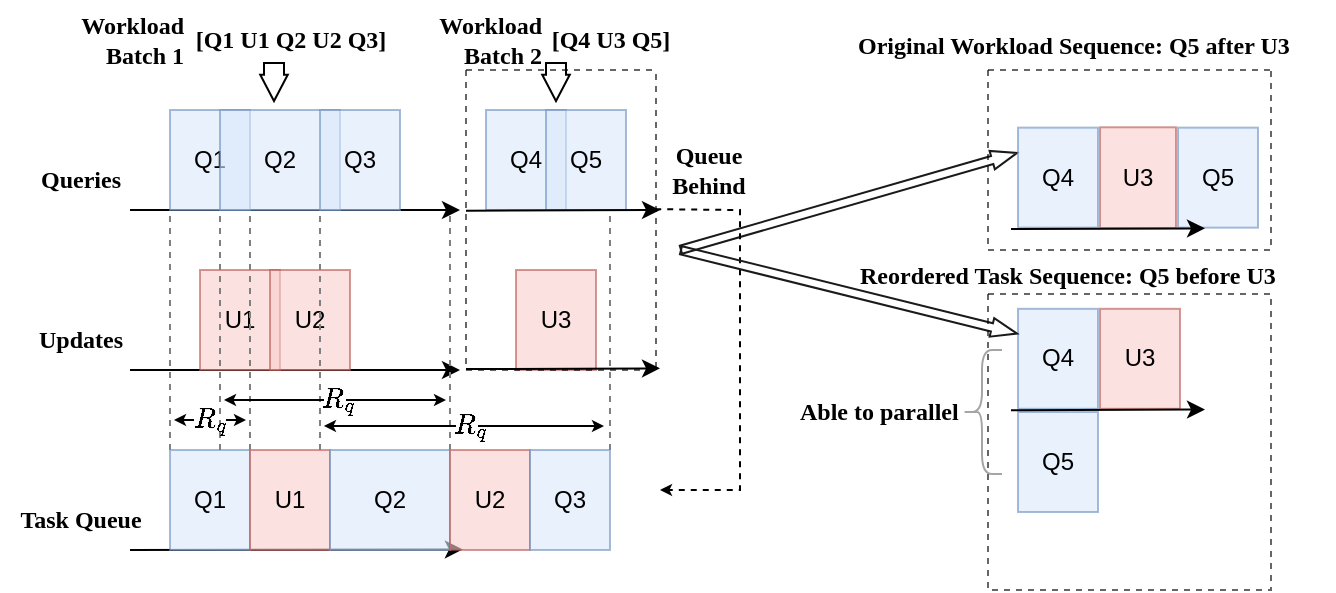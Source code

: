 <mxfile version="20.3.3" type="github">
  <diagram id="Bx-xNaHaK0agXE2F0XZd" name="第 1 页">
    <mxGraphModel dx="741" dy="408" grid="1" gridSize="10" guides="1" tooltips="1" connect="1" arrows="1" fold="1" page="1" pageScale="1" pageWidth="827" pageHeight="583" math="1" shadow="0">
      <root>
        <mxCell id="0" />
        <mxCell id="1" parent="0" />
        <mxCell id="VoCDYV5BWMh_LhJW3Wjn-1" value="" style="endArrow=classic;html=1;rounded=0;" parent="1" edge="1">
          <mxGeometry width="50" height="50" relative="1" as="geometry">
            <mxPoint x="131" y="160" as="sourcePoint" />
            <mxPoint x="296" y="160" as="targetPoint" />
          </mxGeometry>
        </mxCell>
        <mxCell id="VoCDYV5BWMh_LhJW3Wjn-2" value="" style="endArrow=classic;html=1;rounded=0;" parent="1" edge="1">
          <mxGeometry width="50" height="50" relative="1" as="geometry">
            <mxPoint x="131" y="240" as="sourcePoint" />
            <mxPoint x="296" y="240" as="targetPoint" />
          </mxGeometry>
        </mxCell>
        <mxCell id="VoCDYV5BWMh_LhJW3Wjn-7" value="U1" style="rounded=0;whiteSpace=wrap;html=1;fillColor=#f8cecc;strokeColor=#b85450;opacity=60;" parent="1" vertex="1">
          <mxGeometry x="166" y="190" width="40" height="50" as="geometry" />
        </mxCell>
        <mxCell id="VoCDYV5BWMh_LhJW3Wjn-8" value="U2" style="rounded=0;whiteSpace=wrap;html=1;fillColor=#f8cecc;strokeColor=#b85450;opacity=60;" parent="1" vertex="1">
          <mxGeometry x="201" y="190" width="40" height="50" as="geometry" />
        </mxCell>
        <mxCell id="VoCDYV5BWMh_LhJW3Wjn-11" value="" style="endArrow=classic;html=1;rounded=0;entryX=0.161;entryY=0.994;entryDx=0;entryDy=0;entryPerimeter=0;" parent="1" edge="1" target="4jKrsYHHsN8ylwv_VJGM-10">
          <mxGeometry width="50" height="50" relative="1" as="geometry">
            <mxPoint x="131" y="330" as="sourcePoint" />
            <mxPoint x="411" y="330" as="targetPoint" />
          </mxGeometry>
        </mxCell>
        <mxCell id="VoCDYV5BWMh_LhJW3Wjn-17" value="" style="endArrow=none;dashed=1;html=1;strokeWidth=1;rounded=0;entryX=0;entryY=1;entryDx=0;entryDy=0;exitX=0;exitY=0;exitDx=0;exitDy=0;strokeColor=#808080;" parent="1" edge="1">
          <mxGeometry width="50" height="50" relative="1" as="geometry">
            <mxPoint x="151" y="280" as="sourcePoint" />
            <mxPoint x="151" y="160" as="targetPoint" />
          </mxGeometry>
        </mxCell>
        <mxCell id="VoCDYV5BWMh_LhJW3Wjn-82" value="&lt;font face=&quot;Times New Roman&quot;&gt;Queries&lt;/font&gt;" style="text;html=1;resizable=0;autosize=1;align=center;verticalAlign=middle;points=[];fillColor=none;strokeColor=none;rounded=0;fontStyle=1" parent="1" vertex="1">
          <mxGeometry x="76" y="130" width="60" height="30" as="geometry" />
        </mxCell>
        <mxCell id="VoCDYV5BWMh_LhJW3Wjn-83" value="&lt;font face=&quot;Times New Roman&quot;&gt;Updates&lt;/font&gt;" style="text;html=1;resizable=0;autosize=1;align=center;verticalAlign=middle;points=[];fillColor=none;strokeColor=none;rounded=0;fontStyle=1" parent="1" vertex="1">
          <mxGeometry x="71" y="210" width="70" height="30" as="geometry" />
        </mxCell>
        <mxCell id="VoCDYV5BWMh_LhJW3Wjn-84" value="&lt;font face=&quot;Times New Roman&quot;&gt;Task Queue&lt;/font&gt;" style="text;html=1;resizable=0;autosize=1;align=center;verticalAlign=middle;points=[];fillColor=none;strokeColor=none;rounded=0;fontStyle=1" parent="1" vertex="1">
          <mxGeometry x="66" y="300" width="80" height="30" as="geometry" />
        </mxCell>
        <mxCell id="VoCDYV5BWMh_LhJW3Wjn-85" value="" style="shape=flexArrow;endArrow=classic;html=1;rounded=0;fontFamily=Times New Roman;strokeColor=#1A1A1A;strokeWidth=1;endSize=3.977;startSize=10;endWidth=4.375;entryX=0;entryY=0.25;entryDx=0;entryDy=0;width=4.186;" parent="1" edge="1" target="4jKrsYHHsN8ylwv_VJGM-89">
          <mxGeometry width="50" height="50" relative="1" as="geometry">
            <mxPoint x="406" y="180" as="sourcePoint" />
            <mxPoint x="546" y="140" as="targetPoint" />
          </mxGeometry>
        </mxCell>
        <mxCell id="4jKrsYHHsN8ylwv_VJGM-1" value="&lt;font face=&quot;Times New Roman&quot;&gt;Workload&amp;nbsp;&lt;br&gt;Batch 1&amp;nbsp;&lt;/font&gt;" style="text;html=1;resizable=0;autosize=1;align=right;verticalAlign=middle;points=[];fillColor=none;strokeColor=none;rounded=0;fontStyle=1" vertex="1" parent="1">
          <mxGeometry x="82" y="55" width="80" height="40" as="geometry" />
        </mxCell>
        <mxCell id="4jKrsYHHsN8ylwv_VJGM-2" value="&lt;font style=&quot;font-size: 12px;&quot; face=&quot;Times New Roman&quot;&gt;[Q1 U1 Q2 U2 Q3]&lt;/font&gt;" style="text;html=1;resizable=0;autosize=1;align=center;verticalAlign=middle;points=[];fillColor=none;strokeColor=none;rounded=0;fontStyle=1" vertex="1" parent="1">
          <mxGeometry x="151" y="60" width="120" height="30" as="geometry" />
        </mxCell>
        <mxCell id="4jKrsYHHsN8ylwv_VJGM-6" value="Q1" style="rounded=0;whiteSpace=wrap;html=1;fillColor=#dae8fc;strokeColor=#6c8ebf;opacity=60;" vertex="1" parent="1">
          <mxGeometry x="151" y="110" width="40" height="50" as="geometry" />
        </mxCell>
        <mxCell id="4jKrsYHHsN8ylwv_VJGM-4" value="Q2" style="rounded=0;whiteSpace=wrap;html=1;fillColor=#dae8fc;strokeColor=#6c8ebf;opacity=60;" vertex="1" parent="1">
          <mxGeometry x="176" y="110" width="60" height="50" as="geometry" />
        </mxCell>
        <mxCell id="VoCDYV5BWMh_LhJW3Wjn-4" value="Q3" style="rounded=0;whiteSpace=wrap;html=1;fillColor=#dae8fc;strokeColor=#6c8ebf;opacity=60;" parent="1" vertex="1">
          <mxGeometry x="226" y="110" width="40" height="50" as="geometry" />
        </mxCell>
        <mxCell id="4jKrsYHHsN8ylwv_VJGM-7" value="Q1" style="rounded=0;whiteSpace=wrap;html=1;fillColor=#dae8fc;strokeColor=#6c8ebf;opacity=60;" vertex="1" parent="1">
          <mxGeometry x="151" y="280" width="40" height="50" as="geometry" />
        </mxCell>
        <mxCell id="4jKrsYHHsN8ylwv_VJGM-8" value="U1" style="rounded=0;whiteSpace=wrap;html=1;fillColor=#f8cecc;strokeColor=#b85450;opacity=60;" vertex="1" parent="1">
          <mxGeometry x="191" y="280" width="40" height="50" as="geometry" />
        </mxCell>
        <mxCell id="4jKrsYHHsN8ylwv_VJGM-9" value="Q2" style="rounded=0;whiteSpace=wrap;html=1;fillColor=#dae8fc;strokeColor=#6c8ebf;opacity=60;" vertex="1" parent="1">
          <mxGeometry x="231" y="280" width="60" height="50" as="geometry" />
        </mxCell>
        <mxCell id="4jKrsYHHsN8ylwv_VJGM-10" value="U2" style="rounded=0;whiteSpace=wrap;html=1;fillColor=#f8cecc;strokeColor=#b85450;opacity=60;" vertex="1" parent="1">
          <mxGeometry x="291" y="280" width="40" height="50" as="geometry" />
        </mxCell>
        <mxCell id="4jKrsYHHsN8ylwv_VJGM-11" value="Q3" style="rounded=0;whiteSpace=wrap;html=1;fillColor=#dae8fc;strokeColor=#6c8ebf;opacity=60;" vertex="1" parent="1">
          <mxGeometry x="331" y="280" width="40" height="50" as="geometry" />
        </mxCell>
        <mxCell id="4jKrsYHHsN8ylwv_VJGM-12" value="" style="endArrow=none;dashed=1;html=1;strokeWidth=1;rounded=0;entryX=0;entryY=1;entryDx=0;entryDy=0;exitX=0;exitY=0;exitDx=0;exitDy=0;strokeColor=#808080;" edge="1" parent="1">
          <mxGeometry width="50" height="50" relative="1" as="geometry">
            <mxPoint x="176" y="280" as="sourcePoint" />
            <mxPoint x="176" y="160" as="targetPoint" />
          </mxGeometry>
        </mxCell>
        <mxCell id="4jKrsYHHsN8ylwv_VJGM-13" value="" style="endArrow=none;dashed=1;html=1;strokeWidth=1;rounded=0;entryX=0;entryY=1;entryDx=0;entryDy=0;exitX=0;exitY=0;exitDx=0;exitDy=0;strokeColor=#808080;" edge="1" parent="1">
          <mxGeometry width="50" height="50" relative="1" as="geometry">
            <mxPoint x="226" y="280" as="sourcePoint" />
            <mxPoint x="226" y="160" as="targetPoint" />
          </mxGeometry>
        </mxCell>
        <mxCell id="4jKrsYHHsN8ylwv_VJGM-14" value="" style="endArrow=none;dashed=1;html=1;strokeWidth=1;rounded=0;entryX=0;entryY=1;entryDx=0;entryDy=0;exitX=0;exitY=0;exitDx=0;exitDy=0;strokeColor=#808080;" edge="1" parent="1">
          <mxGeometry width="50" height="50" relative="1" as="geometry">
            <mxPoint x="191" y="280" as="sourcePoint" />
            <mxPoint x="191" y="160" as="targetPoint" />
          </mxGeometry>
        </mxCell>
        <mxCell id="4jKrsYHHsN8ylwv_VJGM-15" value="" style="endArrow=none;dashed=1;html=1;strokeWidth=1;rounded=0;entryX=0;entryY=1;entryDx=0;entryDy=0;exitX=0;exitY=0;exitDx=0;exitDy=0;strokeColor=#808080;" edge="1" parent="1">
          <mxGeometry width="50" height="50" relative="1" as="geometry">
            <mxPoint x="291" y="280" as="sourcePoint" />
            <mxPoint x="291" y="160" as="targetPoint" />
          </mxGeometry>
        </mxCell>
        <mxCell id="4jKrsYHHsN8ylwv_VJGM-16" value="" style="endArrow=none;dashed=1;html=1;strokeWidth=1;rounded=0;entryX=0;entryY=1;entryDx=0;entryDy=0;exitX=0;exitY=0;exitDx=0;exitDy=0;strokeColor=#808080;" edge="1" parent="1">
          <mxGeometry width="50" height="50" relative="1" as="geometry">
            <mxPoint x="371" y="280" as="sourcePoint" />
            <mxPoint x="371" y="160" as="targetPoint" />
          </mxGeometry>
        </mxCell>
        <mxCell id="4jKrsYHHsN8ylwv_VJGM-20" value="$$R_q$$" style="text;html=1;resizable=0;autosize=1;align=center;verticalAlign=middle;points=[];fillColor=none;strokeColor=none;rounded=0;" vertex="1" parent="1">
          <mxGeometry x="136" y="250" width="70" height="30" as="geometry" />
        </mxCell>
        <mxCell id="4jKrsYHHsN8ylwv_VJGM-22" value="" style="endArrow=classic;html=1;rounded=0;endSize=3;strokeWidth=1;jumpSize=6;startSize=6;" edge="1" parent="1">
          <mxGeometry width="50" height="50" relative="1" as="geometry">
            <mxPoint x="163" y="265" as="sourcePoint" />
            <mxPoint x="153" y="265" as="targetPoint" />
          </mxGeometry>
        </mxCell>
        <mxCell id="4jKrsYHHsN8ylwv_VJGM-25" value="" style="endArrow=classic;html=1;rounded=0;endSize=3;strokeWidth=1;" edge="1" parent="1">
          <mxGeometry width="50" height="50" relative="1" as="geometry">
            <mxPoint x="179" y="265.0" as="sourcePoint" />
            <mxPoint x="189" y="265" as="targetPoint" />
          </mxGeometry>
        </mxCell>
        <mxCell id="4jKrsYHHsN8ylwv_VJGM-26" value="$$R_q$$" style="text;html=1;resizable=0;autosize=1;align=center;verticalAlign=middle;points=[];fillColor=none;strokeColor=none;rounded=0;" vertex="1" parent="1">
          <mxGeometry x="200" y="240" width="70" height="30" as="geometry" />
        </mxCell>
        <mxCell id="4jKrsYHHsN8ylwv_VJGM-28" value="" style="endArrow=classic;html=1;rounded=0;endSize=3;strokeWidth=1;" edge="1" parent="1">
          <mxGeometry width="50" height="50" relative="1" as="geometry">
            <mxPoint x="228" y="255" as="sourcePoint" />
            <mxPoint x="178" y="255.0" as="targetPoint" />
          </mxGeometry>
        </mxCell>
        <mxCell id="4jKrsYHHsN8ylwv_VJGM-29" value="" style="endArrow=classic;html=1;rounded=0;endSize=3;strokeWidth=1;" edge="1" parent="1">
          <mxGeometry width="50" height="50" relative="1" as="geometry">
            <mxPoint x="239" y="255.0" as="sourcePoint" />
            <mxPoint x="289" y="255" as="targetPoint" />
          </mxGeometry>
        </mxCell>
        <mxCell id="4jKrsYHHsN8ylwv_VJGM-30" value="$$R_q$$" style="text;html=1;resizable=0;autosize=1;align=center;verticalAlign=middle;points=[];fillColor=none;strokeColor=none;rounded=0;" vertex="1" parent="1">
          <mxGeometry x="266" y="253" width="70" height="30" as="geometry" />
        </mxCell>
        <mxCell id="4jKrsYHHsN8ylwv_VJGM-31" value="" style="endArrow=classic;html=1;rounded=0;endSize=3;strokeWidth=1;entryX=0.371;entryY=0.933;entryDx=0;entryDy=0;entryPerimeter=0;" edge="1" parent="1">
          <mxGeometry width="50" height="50" relative="1" as="geometry">
            <mxPoint x="294" y="268" as="sourcePoint" />
            <mxPoint x="227.97" y="267.99" as="targetPoint" />
          </mxGeometry>
        </mxCell>
        <mxCell id="4jKrsYHHsN8ylwv_VJGM-32" value="" style="endArrow=classic;html=1;rounded=0;endSize=3;strokeWidth=1;" edge="1" parent="1">
          <mxGeometry width="50" height="50" relative="1" as="geometry">
            <mxPoint x="305" y="268.0" as="sourcePoint" />
            <mxPoint x="368" y="268" as="targetPoint" />
          </mxGeometry>
        </mxCell>
        <mxCell id="4jKrsYHHsN8ylwv_VJGM-33" value="Q4" style="rounded=0;whiteSpace=wrap;html=1;fillColor=#dae8fc;strokeColor=#6c8ebf;opacity=60;" vertex="1" parent="1">
          <mxGeometry x="309" y="110" width="40" height="50" as="geometry" />
        </mxCell>
        <mxCell id="4jKrsYHHsN8ylwv_VJGM-34" value="Q5" style="rounded=0;whiteSpace=wrap;html=1;fillColor=#dae8fc;strokeColor=#6c8ebf;opacity=60;" vertex="1" parent="1">
          <mxGeometry x="339" y="110" width="40" height="50" as="geometry" />
        </mxCell>
        <mxCell id="4jKrsYHHsN8ylwv_VJGM-35" value="U3" style="rounded=0;whiteSpace=wrap;html=1;fillColor=#f8cecc;strokeColor=#b85450;opacity=60;" vertex="1" parent="1">
          <mxGeometry x="324" y="190" width="40" height="50" as="geometry" />
        </mxCell>
        <mxCell id="4jKrsYHHsN8ylwv_VJGM-36" value="&lt;font face=&quot;Times New Roman&quot;&gt;Workload&lt;br&gt;Batch 2&lt;br&gt;&lt;/font&gt;" style="text;html=1;resizable=0;autosize=1;align=right;verticalAlign=middle;points=[];fillColor=none;strokeColor=none;rounded=0;fontStyle=1" vertex="1" parent="1">
          <mxGeometry x="268" y="55" width="70" height="40" as="geometry" />
        </mxCell>
        <mxCell id="4jKrsYHHsN8ylwv_VJGM-37" value="" style="shape=flexArrow;endArrow=classic;html=1;rounded=0;fontSize=12;startSize=6;endSize=4.048;jumpSize=6;endWidth=2.759;" edge="1" parent="1">
          <mxGeometry width="50" height="50" relative="1" as="geometry">
            <mxPoint x="344" y="86" as="sourcePoint" />
            <mxPoint x="344" y="106" as="targetPoint" />
          </mxGeometry>
        </mxCell>
        <mxCell id="4jKrsYHHsN8ylwv_VJGM-38" value="" style="shape=flexArrow;endArrow=classic;html=1;rounded=0;fontSize=12;startSize=6;endSize=4.048;jumpSize=6;endWidth=2.759;" edge="1" parent="1">
          <mxGeometry width="50" height="50" relative="1" as="geometry">
            <mxPoint x="203.0" y="86" as="sourcePoint" />
            <mxPoint x="203.0" y="106" as="targetPoint" />
          </mxGeometry>
        </mxCell>
        <mxCell id="4jKrsYHHsN8ylwv_VJGM-39" value="" style="swimlane;startSize=0;strokeColor=default;fontSize=12;opacity=60;dashed=1;" vertex="1" parent="1">
          <mxGeometry x="299" y="90" width="95" height="150" as="geometry" />
        </mxCell>
        <mxCell id="4jKrsYHHsN8ylwv_VJGM-84" value="" style="endArrow=classic;html=1;rounded=0;" edge="1" parent="4jKrsYHHsN8ylwv_VJGM-39">
          <mxGeometry width="50" height="50" relative="1" as="geometry">
            <mxPoint y="149.52" as="sourcePoint" />
            <mxPoint x="97" y="149.17" as="targetPoint" />
          </mxGeometry>
        </mxCell>
        <mxCell id="4jKrsYHHsN8ylwv_VJGM-40" value="" style="endArrow=classic;html=1;rounded=0;fontSize=12;startSize=6;endSize=3;jumpSize=6;exitX=0.996;exitY=0.464;exitDx=0;exitDy=0;exitPerimeter=0;dashed=1;" edge="1" parent="1" source="4jKrsYHHsN8ylwv_VJGM-39">
          <mxGeometry width="50" height="50" relative="1" as="geometry">
            <mxPoint x="296" y="270" as="sourcePoint" />
            <mxPoint x="396" y="300" as="targetPoint" />
            <Array as="points">
              <mxPoint x="436" y="160" />
              <mxPoint x="436" y="300" />
            </Array>
          </mxGeometry>
        </mxCell>
        <mxCell id="4jKrsYHHsN8ylwv_VJGM-41" value="&lt;font face=&quot;Times New Roman&quot;&gt;Queue &lt;br&gt;Behind&lt;/font&gt;" style="text;html=1;resizable=0;autosize=1;align=center;verticalAlign=middle;points=[];fillColor=none;strokeColor=none;rounded=0;fontStyle=1" vertex="1" parent="1">
          <mxGeometry x="390" y="120" width="60" height="40" as="geometry" />
        </mxCell>
        <mxCell id="4jKrsYHHsN8ylwv_VJGM-44" value="U3" style="rounded=0;whiteSpace=wrap;html=1;fillColor=#f8cecc;strokeColor=#b85450;opacity=60;" vertex="1" parent="1">
          <mxGeometry x="616" y="209.41" width="40" height="50" as="geometry" />
        </mxCell>
        <mxCell id="4jKrsYHHsN8ylwv_VJGM-53" value="Q4" style="rounded=0;whiteSpace=wrap;html=1;fillColor=#dae8fc;strokeColor=#6c8ebf;opacity=60;" vertex="1" parent="1">
          <mxGeometry x="575" y="209.41" width="40" height="50" as="geometry" />
        </mxCell>
        <mxCell id="4jKrsYHHsN8ylwv_VJGM-55" value="Q5" style="rounded=0;whiteSpace=wrap;html=1;fillColor=#dae8fc;strokeColor=#6c8ebf;opacity=60;" vertex="1" parent="1">
          <mxGeometry x="575" y="261" width="40" height="50" as="geometry" />
        </mxCell>
        <mxCell id="4jKrsYHHsN8ylwv_VJGM-83" value="" style="endArrow=classic;html=1;rounded=0;" edge="1" parent="1">
          <mxGeometry width="50" height="50" relative="1" as="geometry">
            <mxPoint x="299" y="160.35" as="sourcePoint" />
            <mxPoint x="396" y="160" as="targetPoint" />
          </mxGeometry>
        </mxCell>
        <mxCell id="4jKrsYHHsN8ylwv_VJGM-85" value="" style="endArrow=classic;html=1;rounded=0;" edge="1" parent="1">
          <mxGeometry width="50" height="50" relative="1" as="geometry">
            <mxPoint x="571.5" y="260.11" as="sourcePoint" />
            <mxPoint x="668.5" y="259.76" as="targetPoint" />
          </mxGeometry>
        </mxCell>
        <mxCell id="4jKrsYHHsN8ylwv_VJGM-86" value="&lt;font style=&quot;font-size: 12px;&quot; face=&quot;Times New Roman&quot;&gt;[Q4 U3 Q5]&lt;/font&gt;" style="text;html=1;resizable=0;autosize=1;align=center;verticalAlign=middle;points=[];fillColor=none;strokeColor=none;rounded=0;fontStyle=1" vertex="1" parent="1">
          <mxGeometry x="331" y="60" width="80" height="30" as="geometry" />
        </mxCell>
        <mxCell id="4jKrsYHHsN8ylwv_VJGM-88" value="U3" style="rounded=0;whiteSpace=wrap;html=1;fillColor=#f8cecc;strokeColor=#b85450;opacity=60;" vertex="1" parent="1">
          <mxGeometry x="616" y="118.64" width="38" height="50.36" as="geometry" />
        </mxCell>
        <mxCell id="4jKrsYHHsN8ylwv_VJGM-89" value="Q4" style="rounded=0;whiteSpace=wrap;html=1;fillColor=#dae8fc;strokeColor=#6c8ebf;opacity=60;" vertex="1" parent="1">
          <mxGeometry x="575" y="118.82" width="40" height="50" as="geometry" />
        </mxCell>
        <mxCell id="4jKrsYHHsN8ylwv_VJGM-90" value="Q5" style="rounded=0;whiteSpace=wrap;html=1;fillColor=#dae8fc;strokeColor=#6c8ebf;opacity=60;" vertex="1" parent="1">
          <mxGeometry x="655" y="118.82" width="40" height="50" as="geometry" />
        </mxCell>
        <mxCell id="4jKrsYHHsN8ylwv_VJGM-91" value="" style="endArrow=classic;html=1;rounded=0;" edge="1" parent="1">
          <mxGeometry width="50" height="50" relative="1" as="geometry">
            <mxPoint x="571.5" y="169.52" as="sourcePoint" />
            <mxPoint x="668.5" y="169.17" as="targetPoint" />
          </mxGeometry>
        </mxCell>
        <mxCell id="4jKrsYHHsN8ylwv_VJGM-93" value="" style="swimlane;startSize=0;strokeColor=default;fontSize=12;opacity=60;dashed=1;" vertex="1" parent="1">
          <mxGeometry x="560" y="90" width="141.5" height="90" as="geometry" />
        </mxCell>
        <mxCell id="4jKrsYHHsN8ylwv_VJGM-110" value="&lt;div style=&quot;&quot;&gt;&lt;font face=&quot;Times New Roman&quot;&gt;Reordered Task Sequence: Q5 before U3&lt;/font&gt;&lt;/div&gt;" style="text;html=1;resizable=0;autosize=1;align=left;verticalAlign=middle;points=[];fillColor=none;strokeColor=none;rounded=0;fontStyle=1" vertex="1" parent="4jKrsYHHsN8ylwv_VJGM-93">
          <mxGeometry x="-66" y="88" width="230" height="30" as="geometry" />
        </mxCell>
        <mxCell id="4jKrsYHHsN8ylwv_VJGM-100" value="" style="shape=flexArrow;endArrow=classic;html=1;rounded=0;fontFamily=Times New Roman;strokeColor=#1A1A1A;strokeWidth=1;endSize=3.977;startSize=10;endWidth=4.375;entryX=0;entryY=0.25;entryDx=0;entryDy=0;width=4.186;" edge="1" parent="1" target="4jKrsYHHsN8ylwv_VJGM-53">
          <mxGeometry width="50" height="50" relative="1" as="geometry">
            <mxPoint x="406" y="180" as="sourcePoint" />
            <mxPoint x="521" y="259.82" as="targetPoint" />
          </mxGeometry>
        </mxCell>
        <mxCell id="4jKrsYHHsN8ylwv_VJGM-106" value="&lt;div style=&quot;&quot;&gt;&lt;font face=&quot;Times New Roman&quot;&gt;Original Workload Sequence: Q5 after U3&lt;/font&gt;&lt;/div&gt;" style="text;html=1;resizable=0;autosize=1;align=left;verticalAlign=middle;points=[];fillColor=none;strokeColor=none;rounded=0;fontStyle=1" vertex="1" parent="1">
          <mxGeometry x="493" y="63" width="240" height="30" as="geometry" />
        </mxCell>
        <mxCell id="4jKrsYHHsN8ylwv_VJGM-111" value="" style="swimlane;startSize=0;strokeColor=default;fontSize=12;opacity=60;dashed=1;" vertex="1" parent="1">
          <mxGeometry x="560" y="202" width="141.5" height="148" as="geometry" />
        </mxCell>
        <mxCell id="4jKrsYHHsN8ylwv_VJGM-113" value="" style="shape=curlyBracket;whiteSpace=wrap;html=1;rounded=1;strokeColor=#696969;fontSize=12;opacity=60;" vertex="1" parent="4jKrsYHHsN8ylwv_VJGM-111">
          <mxGeometry x="-13" y="28" width="20" height="62" as="geometry" />
        </mxCell>
        <mxCell id="4jKrsYHHsN8ylwv_VJGM-114" value="&lt;div style=&quot;&quot;&gt;&lt;font face=&quot;Times New Roman&quot;&gt;Able to parallel&lt;/font&gt;&lt;/div&gt;" style="text;html=1;resizable=0;autosize=1;align=left;verticalAlign=middle;points=[];fillColor=none;strokeColor=none;rounded=0;fontStyle=1" vertex="1" parent="1">
          <mxGeometry x="464" y="246" width="100" height="30" as="geometry" />
        </mxCell>
      </root>
    </mxGraphModel>
  </diagram>
</mxfile>
